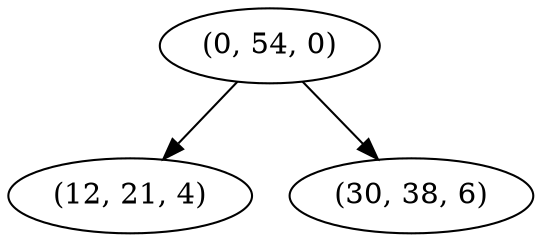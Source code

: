 digraph tree {
    "(0, 54, 0)";
    "(12, 21, 4)";
    "(30, 38, 6)";
    "(0, 54, 0)" -> "(12, 21, 4)";
    "(0, 54, 0)" -> "(30, 38, 6)";
}
